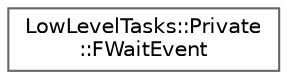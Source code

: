 digraph "Graphical Class Hierarchy"
{
 // INTERACTIVE_SVG=YES
 // LATEX_PDF_SIZE
  bgcolor="transparent";
  edge [fontname=Helvetica,fontsize=10,labelfontname=Helvetica,labelfontsize=10];
  node [fontname=Helvetica,fontsize=10,shape=box,height=0.2,width=0.4];
  rankdir="LR";
  Node0 [id="Node000000",label="LowLevelTasks::Private\l::FWaitEvent",height=0.2,width=0.4,color="grey40", fillcolor="white", style="filled",URL="$dc/d55/structLowLevelTasks_1_1Private_1_1FWaitEvent.html",tooltip=" "];
}
